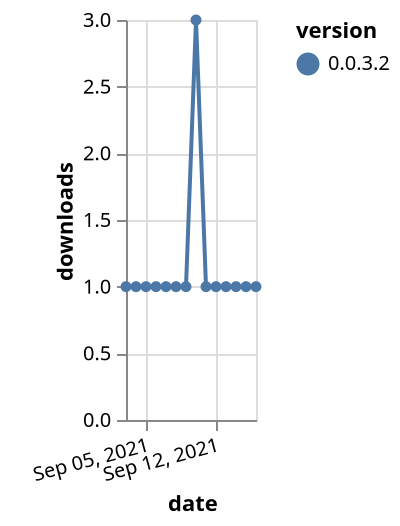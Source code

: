 {"$schema": "https://vega.github.io/schema/vega-lite/v5.json", "description": "A simple bar chart with embedded data.", "data": {"values": [{"date": "2021-09-03", "total": 137, "delta": 1, "version": "0.0.3.2"}, {"date": "2021-09-04", "total": 138, "delta": 1, "version": "0.0.3.2"}, {"date": "2021-09-05", "total": 139, "delta": 1, "version": "0.0.3.2"}, {"date": "2021-09-06", "total": 140, "delta": 1, "version": "0.0.3.2"}, {"date": "2021-09-07", "total": 141, "delta": 1, "version": "0.0.3.2"}, {"date": "2021-09-08", "total": 142, "delta": 1, "version": "0.0.3.2"}, {"date": "2021-09-09", "total": 143, "delta": 1, "version": "0.0.3.2"}, {"date": "2021-09-10", "total": 146, "delta": 3, "version": "0.0.3.2"}, {"date": "2021-09-11", "total": 147, "delta": 1, "version": "0.0.3.2"}, {"date": "2021-09-12", "total": 148, "delta": 1, "version": "0.0.3.2"}, {"date": "2021-09-13", "total": 149, "delta": 1, "version": "0.0.3.2"}, {"date": "2021-09-14", "total": 150, "delta": 1, "version": "0.0.3.2"}, {"date": "2021-09-15", "total": 151, "delta": 1, "version": "0.0.3.2"}, {"date": "2021-09-16", "total": 152, "delta": 1, "version": "0.0.3.2"}]}, "width": "container", "mark": {"type": "line", "point": {"filled": true}}, "encoding": {"x": {"field": "date", "type": "temporal", "timeUnit": "yearmonthdate", "title": "date", "axis": {"labelAngle": -15}}, "y": {"field": "delta", "type": "quantitative", "title": "downloads"}, "color": {"field": "version", "type": "nominal"}, "tooltip": {"field": "delta"}}}